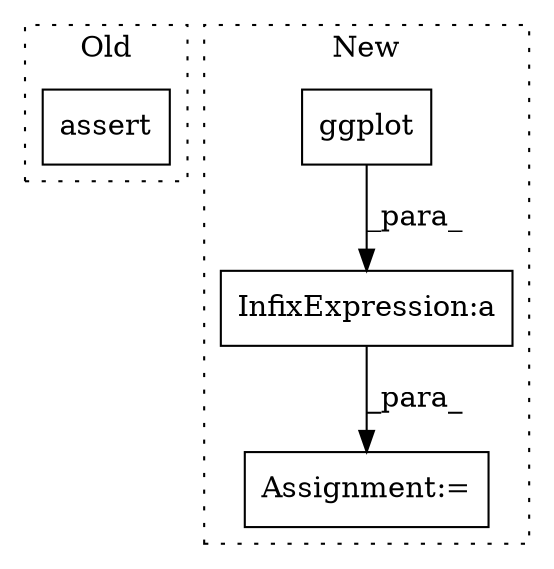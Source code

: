 digraph G {
subgraph cluster0 {
1 [label="assert" a="6" s="5293" l="7" shape="box"];
label = "Old";
style="dotted";
}
subgraph cluster1 {
2 [label="ggplot" a="32" s="6745,6754" l="7,1" shape="box"];
3 [label="InfixExpression:a" a="27" s="6755" l="3" shape="box"];
4 [label="Assignment:=" a="7" s="6743" l="1" shape="box"];
label = "New";
style="dotted";
}
2 -> 3 [label="_para_"];
3 -> 4 [label="_para_"];
}